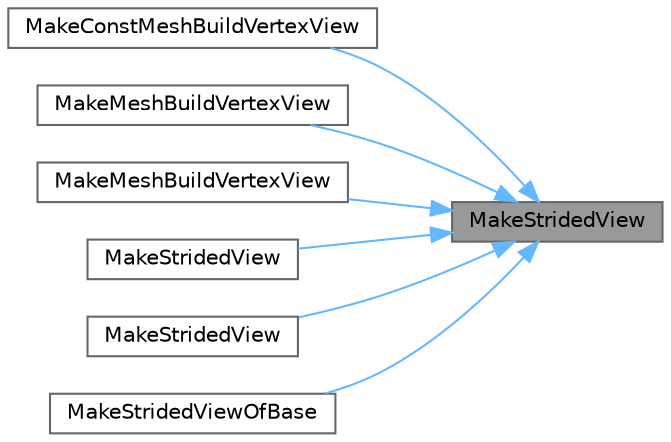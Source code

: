 digraph "MakeStridedView"
{
 // INTERACTIVE_SVG=YES
 // LATEX_PDF_SIZE
  bgcolor="transparent";
  edge [fontname=Helvetica,fontsize=10,labelfontname=Helvetica,labelfontsize=10];
  node [fontname=Helvetica,fontsize=10,shape=box,height=0.2,width=0.4];
  rankdir="RL";
  Node1 [id="Node000001",label="MakeStridedView",height=0.2,width=0.4,color="gray40", fillcolor="grey60", style="filled", fontcolor="black",tooltip=" "];
  Node1 -> Node2 [id="edge1_Node000001_Node000002",dir="back",color="steelblue1",style="solid",tooltip=" "];
  Node2 [id="Node000002",label="MakeConstMeshBuildVertexView",height=0.2,width=0.4,color="grey40", fillcolor="white", style="filled",URL="$d0/dc5/Components_8h.html#a4866208c35de5b8da14102fd3cef3ce9",tooltip=" "];
  Node1 -> Node3 [id="edge2_Node000001_Node000003",dir="back",color="steelblue1",style="solid",tooltip=" "];
  Node3 [id="Node000003",label="MakeMeshBuildVertexView",height=0.2,width=0.4,color="grey40", fillcolor="white", style="filled",URL="$d0/dc5/Components_8h.html#a182108c9343323f1e556f46db7661a4e",tooltip="Make a strided mesh build vertex view from FMeshBuildVertexData."];
  Node1 -> Node4 [id="edge3_Node000001_Node000004",dir="back",color="steelblue1",style="solid",tooltip=" "];
  Node4 [id="Node000004",label="MakeMeshBuildVertexView",height=0.2,width=0.4,color="grey40", fillcolor="white", style="filled",URL="$d0/dc5/Components_8h.html#ab96d3b06a1205ead3a267a6628fbf200",tooltip="Make a strided mesh build vertex view from FStaticMeshBuildVertex."];
  Node1 -> Node5 [id="edge4_Node000001_Node000005",dir="back",color="steelblue1",style="solid",tooltip=" "];
  Node5 [id="Node000005",label="MakeStridedView",height=0.2,width=0.4,color="grey40", fillcolor="white", style="filled",URL="$d7/d50/StridedView_8h.html#ac83de311accaafb5b6a9b1a880055124",tooltip=" "];
  Node1 -> Node6 [id="edge5_Node000001_Node000006",dir="back",color="steelblue1",style="solid",tooltip=" "];
  Node6 [id="Node000006",label="MakeStridedView",height=0.2,width=0.4,color="grey40", fillcolor="white", style="filled",URL="$d7/d50/StridedView_8h.html#a273998f0743b573cd69aed21cf144f15",tooltip=" "];
  Node1 -> Node7 [id="edge6_Node000001_Node000007",dir="back",color="steelblue1",style="solid",tooltip=" "];
  Node7 [id="Node000007",label="MakeStridedViewOfBase",height=0.2,width=0.4,color="grey40", fillcolor="white", style="filled",URL="$d7/d50/StridedView_8h.html#a3073bbdfff080021411ff1d5ae3fe867",tooltip=" "];
}
